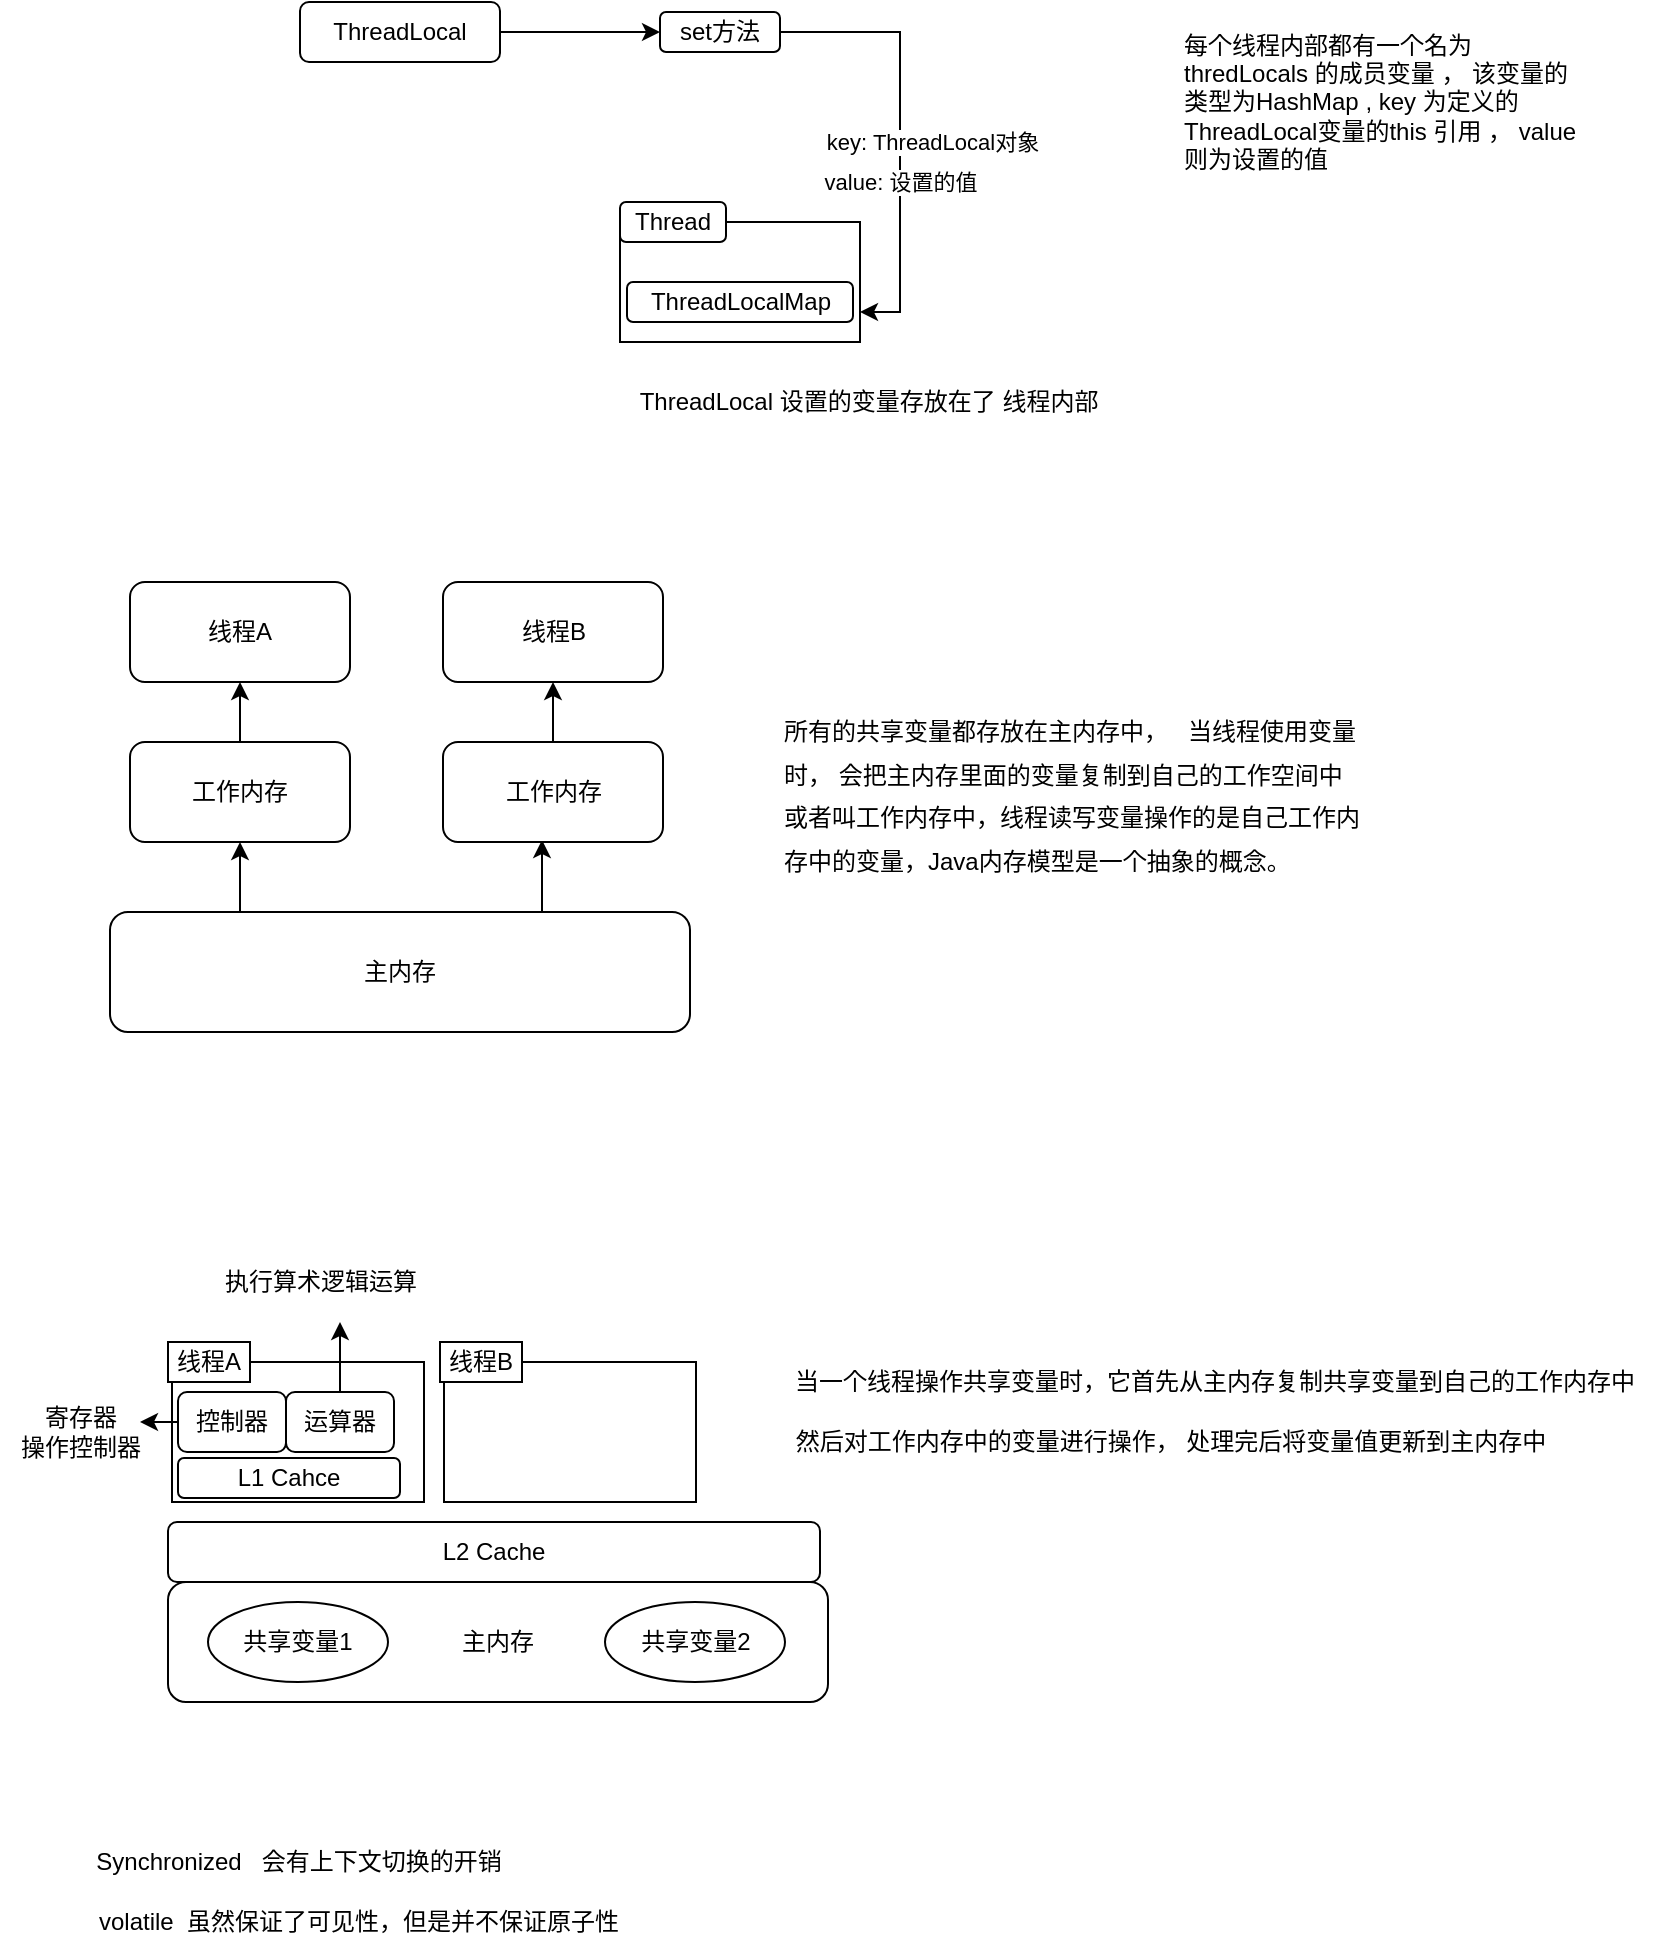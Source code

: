<mxfile version="14.9.4" type="github">
  <diagram id="Rxotb_wk2aPIgc0Fl-tH" name="第 1 页">
    <mxGraphModel dx="806" dy="522" grid="1" gridSize="10" guides="1" tooltips="1" connect="1" arrows="1" fold="1" page="1" pageScale="1" pageWidth="827" pageHeight="1169" math="0" shadow="0">
      <root>
        <mxCell id="0" />
        <mxCell id="1" parent="0" />
        <mxCell id="UCDx3bMuPGinTcXjJKAO-4" value="" style="rounded=0;whiteSpace=wrap;html=1;" parent="1" vertex="1">
          <mxGeometry x="310" y="270" width="120" height="60" as="geometry" />
        </mxCell>
        <mxCell id="UCDx3bMuPGinTcXjJKAO-7" style="edgeStyle=orthogonalEdgeStyle;rounded=0;orthogonalLoop=1;jettySize=auto;html=1;exitX=1;exitY=0.5;exitDx=0;exitDy=0;" parent="1" source="UCDx3bMuPGinTcXjJKAO-1" edge="1">
          <mxGeometry relative="1" as="geometry">
            <mxPoint x="330" y="175" as="targetPoint" />
          </mxGeometry>
        </mxCell>
        <mxCell id="UCDx3bMuPGinTcXjJKAO-1" value="ThreadLocal" style="rounded=1;whiteSpace=wrap;html=1;" parent="1" vertex="1">
          <mxGeometry x="150" y="160" width="100" height="30" as="geometry" />
        </mxCell>
        <mxCell id="UCDx3bMuPGinTcXjJKAO-3" value="Thread" style="rounded=1;whiteSpace=wrap;html=1;" parent="1" vertex="1">
          <mxGeometry x="310" y="260" width="53" height="20" as="geometry" />
        </mxCell>
        <mxCell id="UCDx3bMuPGinTcXjJKAO-5" value="ThreadLocalMap" style="rounded=1;whiteSpace=wrap;html=1;" parent="1" vertex="1">
          <mxGeometry x="313.5" y="300" width="113" height="20" as="geometry" />
        </mxCell>
        <mxCell id="UCDx3bMuPGinTcXjJKAO-9" style="edgeStyle=orthogonalEdgeStyle;rounded=0;orthogonalLoop=1;jettySize=auto;html=1;exitX=1;exitY=0.5;exitDx=0;exitDy=0;entryX=1;entryY=0.75;entryDx=0;entryDy=0;" parent="1" source="UCDx3bMuPGinTcXjJKAO-8" target="UCDx3bMuPGinTcXjJKAO-4" edge="1">
          <mxGeometry relative="1" as="geometry" />
        </mxCell>
        <mxCell id="UCDx3bMuPGinTcXjJKAO-10" value="key: ThreadLocal对象" style="edgeLabel;html=1;align=center;verticalAlign=middle;resizable=0;points=[];" parent="UCDx3bMuPGinTcXjJKAO-9" vertex="1" connectable="0">
          <mxGeometry x="0.318" y="-2" relative="1" as="geometry">
            <mxPoint x="18" y="-30" as="offset" />
          </mxGeometry>
        </mxCell>
        <mxCell id="UCDx3bMuPGinTcXjJKAO-11" value="value: 设置的值" style="edgeLabel;html=1;align=center;verticalAlign=middle;resizable=0;points=[];" parent="UCDx3bMuPGinTcXjJKAO-9" vertex="1" connectable="0">
          <mxGeometry x="0.446" relative="1" as="geometry">
            <mxPoint y="-24" as="offset" />
          </mxGeometry>
        </mxCell>
        <mxCell id="UCDx3bMuPGinTcXjJKAO-8" value="set方法" style="rounded=1;whiteSpace=wrap;html=1;" parent="1" vertex="1">
          <mxGeometry x="330" y="165" width="60" height="20" as="geometry" />
        </mxCell>
        <mxCell id="UCDx3bMuPGinTcXjJKAO-12" value="ThreadLocal 设置的变量存放在了 线程内部" style="text;html=1;align=center;verticalAlign=middle;resizable=0;points=[];autosize=1;strokeColor=none;" parent="1" vertex="1">
          <mxGeometry x="313.5" y="350" width="240" height="20" as="geometry" />
        </mxCell>
        <mxCell id="UCDx3bMuPGinTcXjJKAO-13" value="每个线程内部都有一个名为thredLocals 的成员变量 ， 该变量的类型为HashMap , key 为定义的ThreadLocal变量的this 引用 ， value则为设置的值" style="text;html=1;strokeColor=none;fillColor=none;align=left;verticalAlign=middle;whiteSpace=wrap;rounded=0;" parent="1" vertex="1">
          <mxGeometry x="590" y="190" width="200" height="40" as="geometry" />
        </mxCell>
        <mxCell id="UCDx3bMuPGinTcXjJKAO-20" style="edgeStyle=orthogonalEdgeStyle;rounded=0;orthogonalLoop=1;jettySize=auto;html=1;exitX=0.25;exitY=0;exitDx=0;exitDy=0;entryX=0.5;entryY=1;entryDx=0;entryDy=0;" parent="1" source="UCDx3bMuPGinTcXjJKAO-15" target="UCDx3bMuPGinTcXjJKAO-16" edge="1">
          <mxGeometry relative="1" as="geometry" />
        </mxCell>
        <mxCell id="UCDx3bMuPGinTcXjJKAO-22" style="edgeStyle=orthogonalEdgeStyle;rounded=0;orthogonalLoop=1;jettySize=auto;html=1;exitX=0.75;exitY=0;exitDx=0;exitDy=0;entryX=0.45;entryY=0.98;entryDx=0;entryDy=0;entryPerimeter=0;" parent="1" source="UCDx3bMuPGinTcXjJKAO-15" target="UCDx3bMuPGinTcXjJKAO-18" edge="1">
          <mxGeometry relative="1" as="geometry" />
        </mxCell>
        <mxCell id="UCDx3bMuPGinTcXjJKAO-15" value="主内存" style="rounded=1;whiteSpace=wrap;html=1;align=center;" parent="1" vertex="1">
          <mxGeometry x="55" y="615" width="290" height="60" as="geometry" />
        </mxCell>
        <mxCell id="UCDx3bMuPGinTcXjJKAO-21" style="edgeStyle=orthogonalEdgeStyle;rounded=0;orthogonalLoop=1;jettySize=auto;html=1;exitX=0.5;exitY=0;exitDx=0;exitDy=0;entryX=0.5;entryY=1;entryDx=0;entryDy=0;" parent="1" source="UCDx3bMuPGinTcXjJKAO-16" target="UCDx3bMuPGinTcXjJKAO-17" edge="1">
          <mxGeometry relative="1" as="geometry" />
        </mxCell>
        <mxCell id="UCDx3bMuPGinTcXjJKAO-16" value="工作内存" style="rounded=1;whiteSpace=wrap;html=1;align=center;" parent="1" vertex="1">
          <mxGeometry x="65" y="530" width="110" height="50" as="geometry" />
        </mxCell>
        <mxCell id="UCDx3bMuPGinTcXjJKAO-17" value="线程A" style="rounded=1;whiteSpace=wrap;html=1;align=center;" parent="1" vertex="1">
          <mxGeometry x="65" y="450" width="110" height="50" as="geometry" />
        </mxCell>
        <mxCell id="UCDx3bMuPGinTcXjJKAO-23" style="edgeStyle=orthogonalEdgeStyle;rounded=0;orthogonalLoop=1;jettySize=auto;html=1;exitX=0.5;exitY=0;exitDx=0;exitDy=0;entryX=0.5;entryY=1;entryDx=0;entryDy=0;" parent="1" source="UCDx3bMuPGinTcXjJKAO-18" target="UCDx3bMuPGinTcXjJKAO-19" edge="1">
          <mxGeometry relative="1" as="geometry" />
        </mxCell>
        <mxCell id="UCDx3bMuPGinTcXjJKAO-18" value="工作内存" style="rounded=1;whiteSpace=wrap;html=1;align=center;" parent="1" vertex="1">
          <mxGeometry x="221.5" y="530" width="110" height="50" as="geometry" />
        </mxCell>
        <mxCell id="UCDx3bMuPGinTcXjJKAO-19" value="线程B" style="rounded=1;whiteSpace=wrap;html=1;align=center;" parent="1" vertex="1">
          <mxGeometry x="221.5" y="450" width="110" height="50" as="geometry" />
        </mxCell>
        <mxCell id="UCDx3bMuPGinTcXjJKAO-24" value="&lt;p style=&quot;line-height: 180%&quot;&gt;所有的共享变量都存放在主内存中，&amp;nbsp; &amp;nbsp;当线程使用变量时， 会把主内存里面的变量复制到自己的工作空间中或者叫工作内存中，线程读写变量操作的是自己工作内存中的变量，Java内存模型是一个抽象的概念。&lt;/p&gt;" style="text;html=1;strokeColor=none;fillColor=none;align=left;verticalAlign=top;whiteSpace=wrap;rounded=0;spacingTop=3;" parent="1" vertex="1">
          <mxGeometry x="390" y="492.5" width="290" height="125" as="geometry" />
        </mxCell>
        <mxCell id="UCDx3bMuPGinTcXjJKAO-25" value="主内存" style="rounded=1;whiteSpace=wrap;html=1;align=center;verticalAlign=middle;" parent="1" vertex="1">
          <mxGeometry x="84" y="950" width="330" height="60" as="geometry" />
        </mxCell>
        <mxCell id="UCDx3bMuPGinTcXjJKAO-26" value="共享变量1" style="ellipse;whiteSpace=wrap;html=1;align=center;verticalAlign=middle;" parent="1" vertex="1">
          <mxGeometry x="104" y="960" width="90" height="40" as="geometry" />
        </mxCell>
        <mxCell id="UCDx3bMuPGinTcXjJKAO-27" value="共享变量2" style="ellipse;whiteSpace=wrap;html=1;align=center;verticalAlign=middle;" parent="1" vertex="1">
          <mxGeometry x="302.5" y="960" width="90" height="40" as="geometry" />
        </mxCell>
        <mxCell id="UCDx3bMuPGinTcXjJKAO-28" value="L2 Cache" style="rounded=1;whiteSpace=wrap;html=1;align=center;verticalAlign=middle;" parent="1" vertex="1">
          <mxGeometry x="84" y="920" width="326" height="30" as="geometry" />
        </mxCell>
        <mxCell id="UCDx3bMuPGinTcXjJKAO-29" value="" style="rounded=0;whiteSpace=wrap;html=1;align=center;verticalAlign=middle;" parent="1" vertex="1">
          <mxGeometry x="86" y="840" width="126" height="70" as="geometry" />
        </mxCell>
        <mxCell id="UCDx3bMuPGinTcXjJKAO-30" value="线程A" style="rounded=0;whiteSpace=wrap;html=1;align=center;verticalAlign=middle;" parent="1" vertex="1">
          <mxGeometry x="84" y="830" width="41" height="20" as="geometry" />
        </mxCell>
        <mxCell id="UCDx3bMuPGinTcXjJKAO-31" value="" style="rounded=0;whiteSpace=wrap;html=1;align=center;verticalAlign=middle;" parent="1" vertex="1">
          <mxGeometry x="222" y="840" width="126" height="70" as="geometry" />
        </mxCell>
        <mxCell id="UCDx3bMuPGinTcXjJKAO-32" value="线程B" style="rounded=0;whiteSpace=wrap;html=1;align=center;verticalAlign=middle;" parent="1" vertex="1">
          <mxGeometry x="220" y="830" width="41" height="20" as="geometry" />
        </mxCell>
        <mxCell id="UCDx3bMuPGinTcXjJKAO-36" style="edgeStyle=orthogonalEdgeStyle;rounded=0;orthogonalLoop=1;jettySize=auto;html=1;exitX=0;exitY=0.5;exitDx=0;exitDy=0;" parent="1" source="UCDx3bMuPGinTcXjJKAO-33" edge="1">
          <mxGeometry relative="1" as="geometry">
            <mxPoint x="70" y="870" as="targetPoint" />
          </mxGeometry>
        </mxCell>
        <mxCell id="UCDx3bMuPGinTcXjJKAO-33" value="控制器" style="rounded=1;whiteSpace=wrap;html=1;align=center;verticalAlign=middle;" parent="1" vertex="1">
          <mxGeometry x="89" y="855" width="54" height="30" as="geometry" />
        </mxCell>
        <mxCell id="UCDx3bMuPGinTcXjJKAO-38" style="edgeStyle=orthogonalEdgeStyle;rounded=0;orthogonalLoop=1;jettySize=auto;html=1;exitX=0.5;exitY=0;exitDx=0;exitDy=0;" parent="1" source="UCDx3bMuPGinTcXjJKAO-34" edge="1">
          <mxGeometry relative="1" as="geometry">
            <mxPoint x="170" y="820" as="targetPoint" />
          </mxGeometry>
        </mxCell>
        <mxCell id="UCDx3bMuPGinTcXjJKAO-34" value="运算器" style="rounded=1;whiteSpace=wrap;html=1;align=center;verticalAlign=middle;" parent="1" vertex="1">
          <mxGeometry x="143" y="855" width="54" height="30" as="geometry" />
        </mxCell>
        <mxCell id="UCDx3bMuPGinTcXjJKAO-35" value="L1 Cahce" style="rounded=1;whiteSpace=wrap;html=1;align=center;verticalAlign=middle;" parent="1" vertex="1">
          <mxGeometry x="89" y="888" width="111" height="20" as="geometry" />
        </mxCell>
        <mxCell id="UCDx3bMuPGinTcXjJKAO-37" value="寄存器&lt;br&gt;操作控制器" style="text;html=1;align=center;verticalAlign=middle;resizable=0;points=[];autosize=1;strokeColor=none;" parent="1" vertex="1">
          <mxGeometry y="860" width="80" height="30" as="geometry" />
        </mxCell>
        <mxCell id="UCDx3bMuPGinTcXjJKAO-39" value="执行算术逻辑运算" style="text;html=1;align=center;verticalAlign=middle;resizable=0;points=[];autosize=1;strokeColor=none;" parent="1" vertex="1">
          <mxGeometry x="105" y="790" width="110" height="20" as="geometry" />
        </mxCell>
        <mxCell id="UCDx3bMuPGinTcXjJKAO-40" value="当一个线程操作共享变量时，它首先从主内存复制共享变量到自己的工作内存中" style="text;html=1;align=center;verticalAlign=middle;resizable=0;points=[];autosize=1;strokeColor=none;" parent="1" vertex="1">
          <mxGeometry x="387" y="840" width="440" height="20" as="geometry" />
        </mxCell>
        <mxCell id="UCDx3bMuPGinTcXjJKAO-41" value="然后对工作内存中的变量进行操作， 处理完后将变量值更新到主内存中" style="text;html=1;align=center;verticalAlign=middle;resizable=0;points=[];autosize=1;strokeColor=none;" parent="1" vertex="1">
          <mxGeometry x="390" y="870" width="390" height="20" as="geometry" />
        </mxCell>
        <mxCell id="_pcO5hH8w6n7fQgWkxgX-1" value="Synchronized&amp;nbsp; &amp;nbsp;会有上下文切换的开销" style="text;html=1;align=center;verticalAlign=middle;resizable=0;points=[];autosize=1;strokeColor=none;" vertex="1" parent="1">
          <mxGeometry x="39" y="1080" width="220" height="20" as="geometry" />
        </mxCell>
        <mxCell id="_pcO5hH8w6n7fQgWkxgX-2" value="volatile&amp;nbsp; 虽然保证了可见性，但是并不保证原子性" style="text;html=1;align=center;verticalAlign=middle;resizable=0;points=[];autosize=1;strokeColor=none;" vertex="1" parent="1">
          <mxGeometry x="39" y="1110" width="280" height="20" as="geometry" />
        </mxCell>
      </root>
    </mxGraphModel>
  </diagram>
</mxfile>
